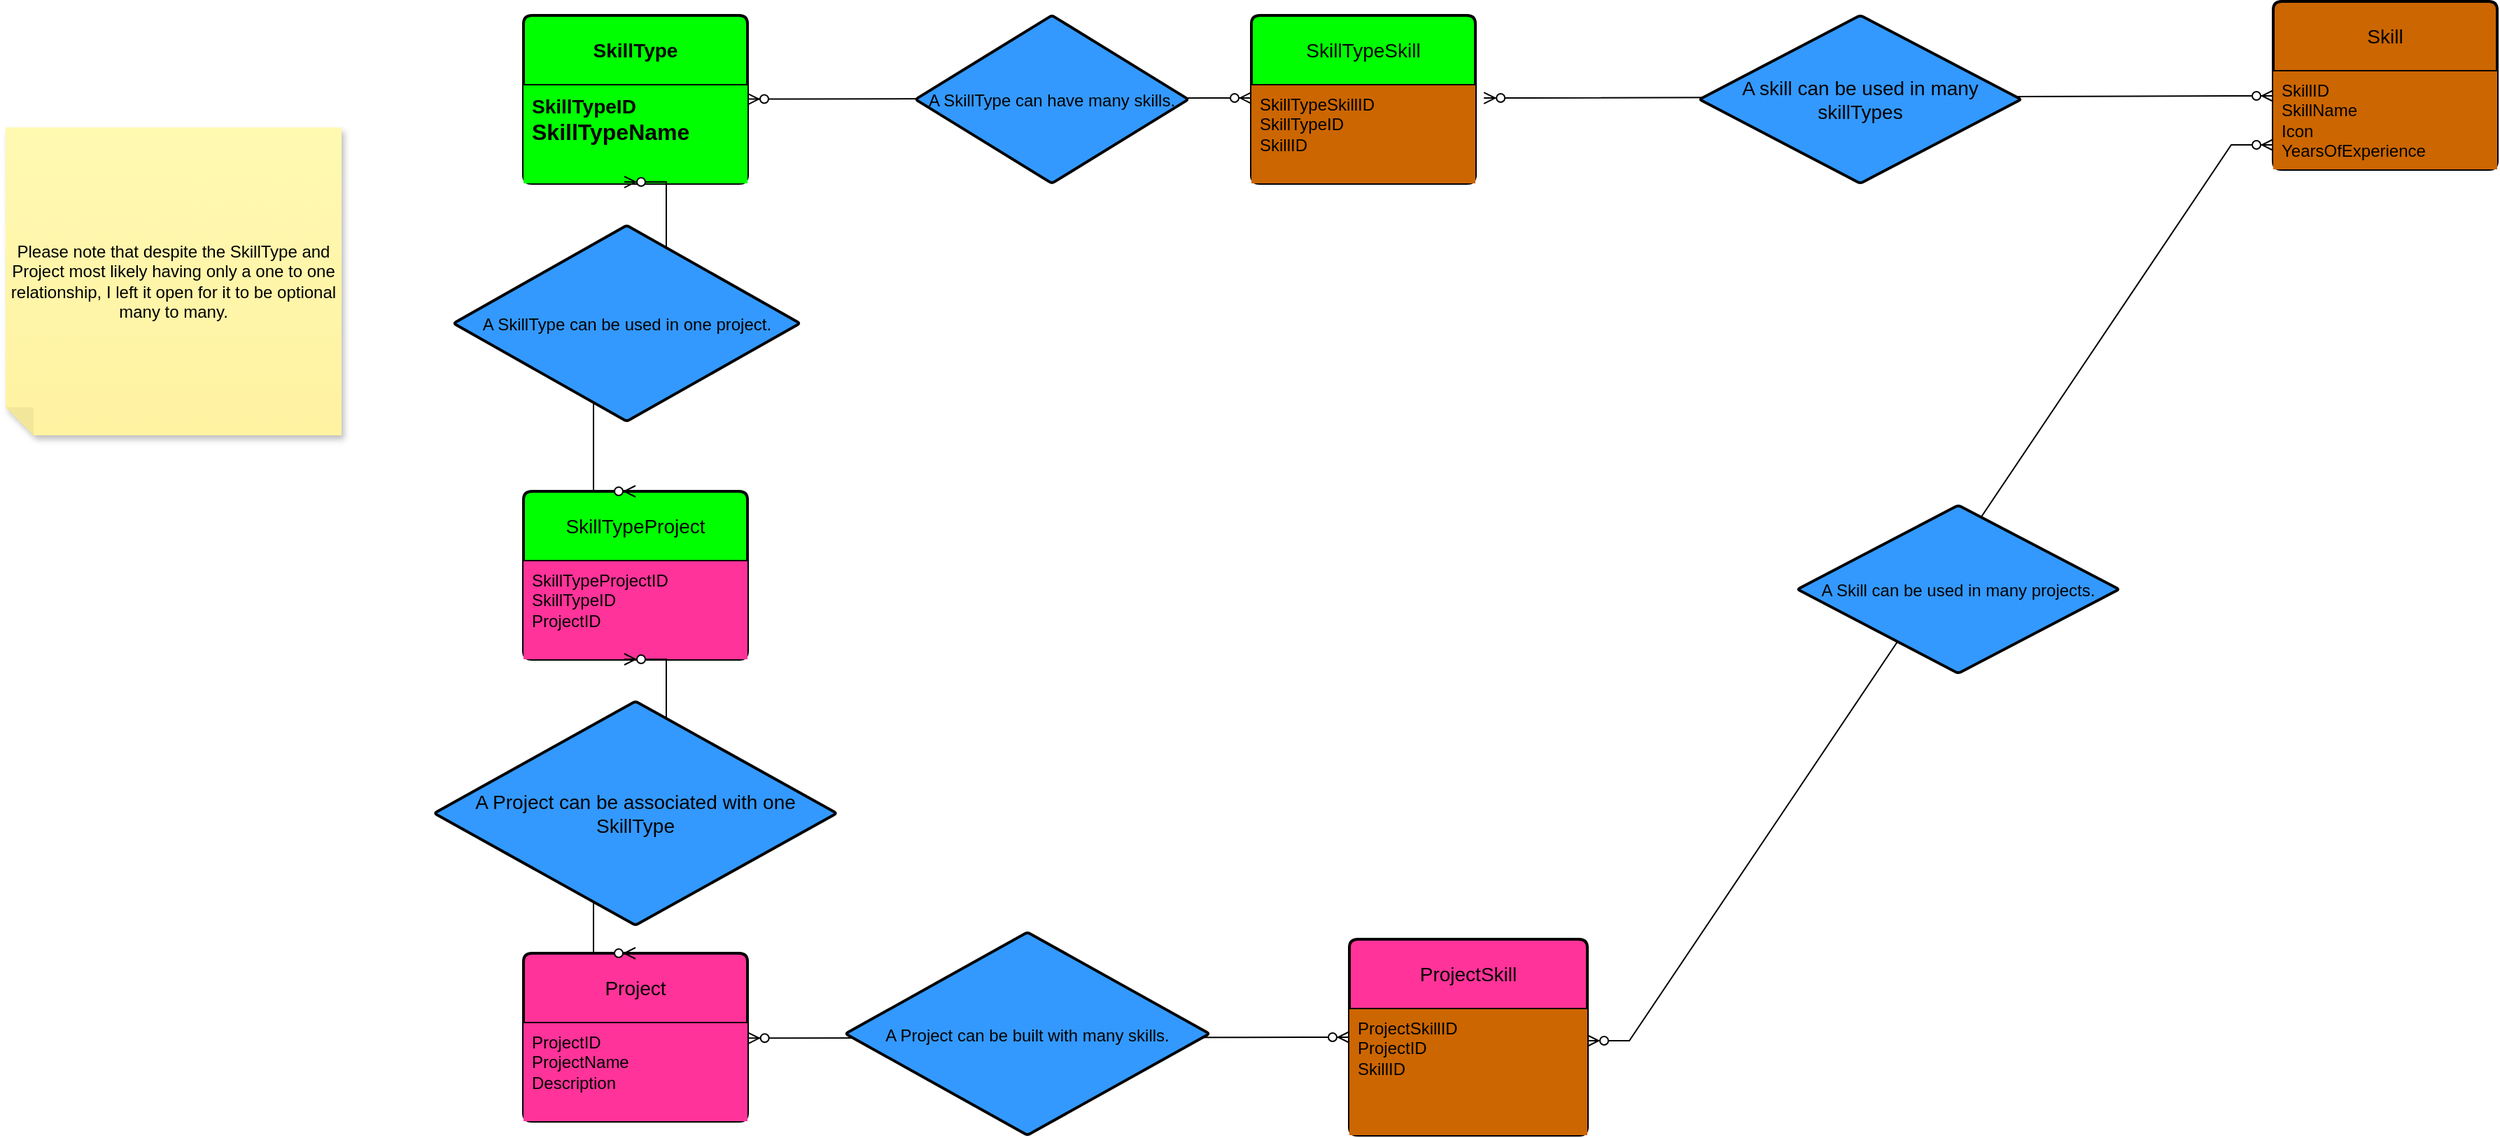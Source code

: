 <mxfile version="24.9.0">
  <diagram id="R2lEEEUBdFMjLlhIrx00" name="Page-1">
    <mxGraphModel dx="3410" dy="1562" grid="1" gridSize="10" guides="1" tooltips="1" connect="1" arrows="1" fold="1" page="1" pageScale="1" pageWidth="850" pageHeight="1100" math="0" shadow="0" extFonts="Permanent Marker^https://fonts.googleapis.com/css?family=Permanent+Marker">
      <root>
        <mxCell id="0" />
        <mxCell id="1" parent="0" />
        <mxCell id="2te_wfa_4X3YV4hR2Sw0-1" value="Skill" style="swimlane;childLayout=stackLayout;horizontal=1;startSize=50;horizontalStack=0;rounded=1;fontSize=14;fontStyle=0;strokeWidth=2;resizeParent=0;resizeLast=1;shadow=0;dashed=0;align=center;arcSize=4;whiteSpace=wrap;html=1;fillColor=#CC6600;" vertex="1" parent="1">
          <mxGeometry x="1260" y="50" width="160" height="120" as="geometry" />
        </mxCell>
        <mxCell id="2te_wfa_4X3YV4hR2Sw0-2" value="SkillID&lt;div&gt;SkillName&lt;/div&gt;&lt;div&gt;Icon&lt;/div&gt;&lt;div&gt;YearsOfExperience&lt;/div&gt;" style="align=left;strokeColor=none;fillColor=#CC6600;spacingLeft=4;fontSize=12;verticalAlign=top;resizable=0;rotatable=0;part=1;html=1;" vertex="1" parent="2te_wfa_4X3YV4hR2Sw0-1">
          <mxGeometry y="50" width="160" height="70" as="geometry" />
        </mxCell>
        <mxCell id="2te_wfa_4X3YV4hR2Sw0-3" value="ProjectSkill" style="swimlane;childLayout=stackLayout;horizontal=1;startSize=50;horizontalStack=0;rounded=1;fontSize=14;fontStyle=0;strokeWidth=2;resizeParent=0;resizeLast=1;shadow=0;dashed=0;align=center;arcSize=4;whiteSpace=wrap;html=1;fillColor=#FF3399;" vertex="1" parent="1">
          <mxGeometry x="600" y="720" width="170" height="140" as="geometry" />
        </mxCell>
        <mxCell id="2te_wfa_4X3YV4hR2Sw0-4" value="ProjectSkillID&lt;div&gt;ProjectID&lt;/div&gt;&lt;div&gt;SkillID&lt;/div&gt;" style="align=left;strokeColor=none;fillColor=#CC6600;spacingLeft=4;fontSize=12;verticalAlign=top;resizable=1;rotatable=0;part=1;html=1;" vertex="1" parent="2te_wfa_4X3YV4hR2Sw0-3">
          <mxGeometry y="50" width="170" height="90" as="geometry" />
        </mxCell>
        <mxCell id="2te_wfa_4X3YV4hR2Sw0-5" value="" style="edgeStyle=entityRelationEdgeStyle;fontSize=12;html=1;endArrow=ERzeroToMany;endFill=1;startArrow=ERzeroToMany;rounded=0;entryX=0;entryY=0.25;entryDx=0;entryDy=0;exitX=1.038;exitY=0.129;exitDx=0;exitDy=0;exitPerimeter=0;" edge="1" parent="1" source="2te_wfa_4X3YV4hR2Sw0-15" target="2te_wfa_4X3YV4hR2Sw0-2">
          <mxGeometry width="100" height="100" relative="1" as="geometry">
            <mxPoint x="850" y="123" as="sourcePoint" />
            <mxPoint x="230" y="590" as="targetPoint" />
            <Array as="points">
              <mxPoint x="60" y="530" />
            </Array>
          </mxGeometry>
        </mxCell>
        <mxCell id="2te_wfa_4X3YV4hR2Sw0-10" value="Project" style="swimlane;childLayout=stackLayout;horizontal=1;startSize=50;horizontalStack=0;rounded=1;fontSize=14;fontStyle=0;strokeWidth=2;resizeParent=0;resizeLast=1;shadow=0;dashed=0;align=center;arcSize=4;whiteSpace=wrap;html=1;fillColor=#FF3399;" vertex="1" parent="1">
          <mxGeometry x="10" y="730" width="160" height="120" as="geometry" />
        </mxCell>
        <mxCell id="2te_wfa_4X3YV4hR2Sw0-11" value="ProjectID&lt;div&gt;ProjectName&lt;/div&gt;&lt;div&gt;Description&lt;/div&gt;&lt;div&gt;&lt;br&gt;&lt;/div&gt;" style="align=left;strokeColor=none;fillColor=#FF3399;spacingLeft=4;fontSize=12;verticalAlign=top;resizable=0;rotatable=0;part=1;html=1;" vertex="1" parent="2te_wfa_4X3YV4hR2Sw0-10">
          <mxGeometry y="50" width="160" height="70" as="geometry" />
        </mxCell>
        <mxCell id="2te_wfa_4X3YV4hR2Sw0-14" value="SkillTypeSkill" style="swimlane;childLayout=stackLayout;horizontal=1;startSize=50;horizontalStack=0;rounded=1;fontSize=14;fontStyle=0;strokeWidth=2;resizeParent=0;resizeLast=1;shadow=0;dashed=0;align=center;arcSize=4;whiteSpace=wrap;html=1;fillColor=#00FF00;" vertex="1" parent="1">
          <mxGeometry x="530" y="60" width="160" height="120" as="geometry" />
        </mxCell>
        <mxCell id="2te_wfa_4X3YV4hR2Sw0-15" value="SkillTypeSkillID&lt;div&gt;SkillTypeID&lt;/div&gt;&lt;div&gt;SkillID&lt;/div&gt;" style="align=left;strokeColor=none;fillColor=#CC6600;spacingLeft=4;fontSize=12;verticalAlign=top;resizable=0;rotatable=0;part=1;html=1;" vertex="1" parent="2te_wfa_4X3YV4hR2Sw0-14">
          <mxGeometry y="50" width="160" height="70" as="geometry" />
        </mxCell>
        <mxCell id="2te_wfa_4X3YV4hR2Sw0-19" value="" style="edgeStyle=entityRelationEdgeStyle;fontSize=12;html=1;endArrow=ERzeroToMany;endFill=1;startArrow=ERzeroToMany;rounded=0;" edge="1" parent="1">
          <mxGeometry width="100" height="100" relative="1" as="geometry">
            <mxPoint x="170" y="119.76" as="sourcePoint" />
            <mxPoint x="530" y="119" as="targetPoint" />
            <Array as="points">
              <mxPoint x="-555" y="508.76" />
            </Array>
          </mxGeometry>
        </mxCell>
        <mxCell id="2te_wfa_4X3YV4hR2Sw0-20" value="&lt;b&gt;&lt;font style=&quot;font-size: 14px;&quot;&gt;SkillType&lt;/font&gt;&lt;/b&gt;" style="swimlane;childLayout=stackLayout;horizontal=1;startSize=50;horizontalStack=0;rounded=1;fontSize=14;fontStyle=0;strokeWidth=2;resizeParent=0;resizeLast=1;shadow=0;dashed=0;align=center;arcSize=4;whiteSpace=wrap;html=1;fillColor=#00FF00;" vertex="1" parent="1">
          <mxGeometry x="10" y="60" width="160" height="120" as="geometry" />
        </mxCell>
        <mxCell id="2te_wfa_4X3YV4hR2Sw0-21" value="&lt;b&gt;&lt;font style=&quot;font-size: 14px;&quot;&gt;SkillTypeID&lt;/font&gt;&lt;/b&gt;&lt;div&gt;&lt;b&gt;&lt;font size=&quot;3&quot;&gt;SkillTypeName&lt;/font&gt;&lt;/b&gt;&lt;/div&gt;" style="align=left;strokeColor=none;fillColor=#00FF00;spacingLeft=4;fontSize=12;verticalAlign=top;resizable=0;rotatable=0;part=1;html=1;" vertex="1" parent="2te_wfa_4X3YV4hR2Sw0-20">
          <mxGeometry y="50" width="160" height="70" as="geometry" />
        </mxCell>
        <mxCell id="2te_wfa_4X3YV4hR2Sw0-34" value="" style="edgeStyle=entityRelationEdgeStyle;fontSize=12;html=1;endArrow=ERzeroToMany;endFill=1;startArrow=ERzeroToMany;rounded=0;exitX=1.002;exitY=0.152;exitDx=0;exitDy=0;exitPerimeter=0;" edge="1" parent="1" source="2te_wfa_4X3YV4hR2Sw0-11">
          <mxGeometry width="100" height="100" relative="1" as="geometry">
            <mxPoint x="190" y="789.47" as="sourcePoint" />
            <mxPoint x="600" y="790" as="targetPoint" />
            <Array as="points">
              <mxPoint x="-535" y="1178.47" />
            </Array>
          </mxGeometry>
        </mxCell>
        <mxCell id="2te_wfa_4X3YV4hR2Sw0-33" value="&lt;font style=&quot;font-size: 12px;&quot;&gt;A SkillType can have many skills.&lt;/font&gt;" style="rhombus;whiteSpace=wrap;html=1;fontSize=14;fontStyle=0;startSize=50;rounded=1;strokeWidth=2;shadow=0;dashed=0;arcSize=4;fillColor=#3399FF;" vertex="1" parent="1">
          <mxGeometry x="290" y="60" width="195" height="120" as="geometry" />
        </mxCell>
        <mxCell id="2te_wfa_4X3YV4hR2Sw0-35" value="SkillTypeProject" style="swimlane;childLayout=stackLayout;horizontal=1;startSize=50;horizontalStack=0;rounded=1;fontSize=14;fontStyle=0;strokeWidth=2;resizeParent=0;resizeLast=1;shadow=0;dashed=0;align=center;arcSize=4;whiteSpace=wrap;html=1;fillColor=#00FF00;" vertex="1" parent="1">
          <mxGeometry x="10" y="400" width="160" height="120" as="geometry" />
        </mxCell>
        <mxCell id="2te_wfa_4X3YV4hR2Sw0-36" value="SkillTypeProjectID&lt;div&gt;SkillTypeID&lt;/div&gt;&lt;div&gt;ProjectID&lt;/div&gt;" style="align=left;strokeColor=none;fillColor=#FF3399;spacingLeft=4;fontSize=12;verticalAlign=top;resizable=0;rotatable=0;part=1;html=1;" vertex="1" parent="2te_wfa_4X3YV4hR2Sw0-35">
          <mxGeometry y="50" width="160" height="70" as="geometry" />
        </mxCell>
        <mxCell id="2te_wfa_4X3YV4hR2Sw0-38" value="" style="edgeStyle=entityRelationEdgeStyle;fontSize=12;html=1;endArrow=ERzeroToMany;endFill=1;startArrow=ERzeroToMany;rounded=0;entryX=0;entryY=0.75;entryDx=0;entryDy=0;exitX=1;exitY=0.25;exitDx=0;exitDy=0;" edge="1" parent="1" source="2te_wfa_4X3YV4hR2Sw0-4" target="2te_wfa_4X3YV4hR2Sw0-2">
          <mxGeometry width="100" height="100" relative="1" as="geometry">
            <mxPoint x="828" y="801" as="sourcePoint" />
            <mxPoint x="1130" y="700" as="targetPoint" />
            <Array as="points">
              <mxPoint x="780" y="790" />
              <mxPoint x="1120" y="640" />
            </Array>
          </mxGeometry>
        </mxCell>
        <mxCell id="2te_wfa_4X3YV4hR2Sw0-30" value="A skill can be used in many skillTypes" style="rhombus;whiteSpace=wrap;html=1;fontSize=14;fontStyle=0;startSize=50;rounded=1;strokeWidth=2;shadow=0;dashed=0;arcSize=4;resize=1;fillColor=#3399FF;" vertex="1" parent="1">
          <mxGeometry x="850" y="60" width="230" height="120" as="geometry" />
        </mxCell>
        <mxCell id="2te_wfa_4X3YV4hR2Sw0-8" value="&lt;font style=&quot;font-size: 12px;&quot;&gt;A Project can be built with many skills.&lt;/font&gt;" style="rhombus;whiteSpace=wrap;html=1;fontSize=14;fontStyle=0;startSize=50;rounded=1;strokeWidth=2;shadow=0;dashed=0;arcSize=4;fillColor=#3399FF;" vertex="1" parent="1">
          <mxGeometry x="240" y="715" width="260" height="145" as="geometry" />
        </mxCell>
        <mxCell id="2te_wfa_4X3YV4hR2Sw0-6" value="&lt;font style=&quot;font-size: 12px;&quot;&gt;A Skill can be used in many projects.&lt;/font&gt;" style="rhombus;whiteSpace=wrap;html=1;fontSize=14;fontStyle=0;startSize=50;rounded=1;strokeWidth=2;shadow=0;dashed=0;arcSize=4;resize=1;fillColor=#3399FF;" vertex="1" parent="1">
          <mxGeometry x="920" y="410" width="230" height="120" as="geometry" />
        </mxCell>
        <mxCell id="2te_wfa_4X3YV4hR2Sw0-44" value="" style="edgeStyle=entityRelationEdgeStyle;fontSize=12;html=1;endArrow=ERzeroToMany;endFill=1;startArrow=ERzeroToMany;rounded=0;exitX=0.45;exitY=0.986;exitDx=0;exitDy=0;exitPerimeter=0;entryX=0.5;entryY=0;entryDx=0;entryDy=0;" edge="1" parent="1" source="2te_wfa_4X3YV4hR2Sw0-21" target="2te_wfa_4X3YV4hR2Sw0-35">
          <mxGeometry width="100" height="100" relative="1" as="geometry">
            <mxPoint x="290" y="370.76" as="sourcePoint" />
            <mxPoint x="650" y="370" as="targetPoint" />
            <Array as="points">
              <mxPoint x="-435" y="759.76" />
            </Array>
          </mxGeometry>
        </mxCell>
        <mxCell id="2te_wfa_4X3YV4hR2Sw0-41" value="&lt;font style=&quot;font-size: 12px;&quot;&gt;A SkillType can be used in one project.&lt;/font&gt;" style="rhombus;whiteSpace=wrap;html=1;fontSize=14;fontStyle=0;startSize=50;rounded=1;strokeWidth=2;shadow=0;dashed=0;arcSize=4;fillColor=#3399FF;" vertex="1" parent="1">
          <mxGeometry x="-40" y="210" width="247.5" height="140" as="geometry" />
        </mxCell>
        <mxCell id="2te_wfa_4X3YV4hR2Sw0-45" value="" style="edgeStyle=entityRelationEdgeStyle;fontSize=12;html=1;endArrow=ERzeroToMany;endFill=1;startArrow=ERzeroToMany;rounded=0;exitX=0.45;exitY=0.986;exitDx=0;exitDy=0;exitPerimeter=0;" edge="1" parent="1">
          <mxGeometry width="100" height="100" relative="1" as="geometry">
            <mxPoint x="82" y="520" as="sourcePoint" />
            <mxPoint x="90" y="730" as="targetPoint" />
            <Array as="points">
              <mxPoint x="-435" y="1100.76" />
            </Array>
          </mxGeometry>
        </mxCell>
        <mxCell id="2te_wfa_4X3YV4hR2Sw0-42" value="A Project can be associated with one SkillType" style="rhombus;whiteSpace=wrap;html=1;fontSize=14;fontStyle=0;startSize=50;rounded=1;strokeWidth=2;shadow=0;dashed=0;arcSize=4;fillColor=#3399FF;" vertex="1" parent="1">
          <mxGeometry x="-53.75" y="550" width="287.5" height="160" as="geometry" />
        </mxCell>
        <mxCell id="2te_wfa_4X3YV4hR2Sw0-48" value="Please note that despite the SkillType and Project most likely having only a one to one relationship, I left it open for it to be optional many to many." style="shape=note;whiteSpace=wrap;html=1;backgroundOutline=1;fontColor=#000000;darkOpacity=0.05;fillColor=#FFF9B2;strokeColor=none;fillStyle=solid;direction=west;gradientDirection=north;gradientColor=#FFF2A1;shadow=1;size=20;pointerEvents=1;" vertex="1" parent="1">
          <mxGeometry x="-360" y="140" width="240" height="220" as="geometry" />
        </mxCell>
      </root>
    </mxGraphModel>
  </diagram>
</mxfile>
